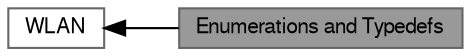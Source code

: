 digraph "Enumerations and Typedefs"
{
 // LATEX_PDF_SIZE
  bgcolor="transparent";
  edge [fontname=FreeSans,fontsize=10,labelfontname=FreeSans,labelfontsize=10];
  node [fontname=FreeSans,fontsize=10,shape=box,height=0.2,width=0.4];
  rankdir=LR;
  Node1 [label="Enumerations and Typedefs",height=0.2,width=0.4,color="gray40", fillcolor="grey60", style="filled", fontcolor="black",tooltip="Specifies the enums and Data Structures used by the Wlan APIs."];
  Node2 [label="WLAN",height=0.2,width=0.4,color="grey40", fillcolor="white", style="filled",URL="$group__m2m__wifi.html",tooltip=" "];
  Node2->Node1 [shape=plaintext, dir="back", style="solid"];
}
